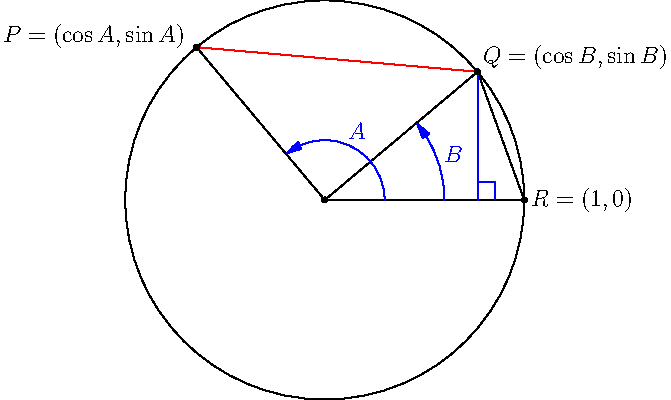 size(0,200);
import geometry;

real A=130;
real B=40;

pair O=(0,0); 
pair R=(1,0);
pair P=dir(A);
pair Q=dir(B);

draw(circle(O,1.0));
draw(Q--O--P);
draw(P--Q,red);
draw(O--Q--R--cycle);

draw("$A$",arc(R,O,P,0.3),blue,Arrow,PenMargin);
draw("$B$",arc(R,O,Q,0.6),blue,Arrow,PenMargin);
pair S=(Cos(B),0);
draw(Q--S,blue);
perpendicular(S,NE,blue);

dot(O);
dot("$R=(1,0)$",R);
dot("$P=(\cos A,\sin A)$",P,dir(O--P)+W);
dot("$Q=(\cos B,\sin B)$",Q,dir(O--Q));
